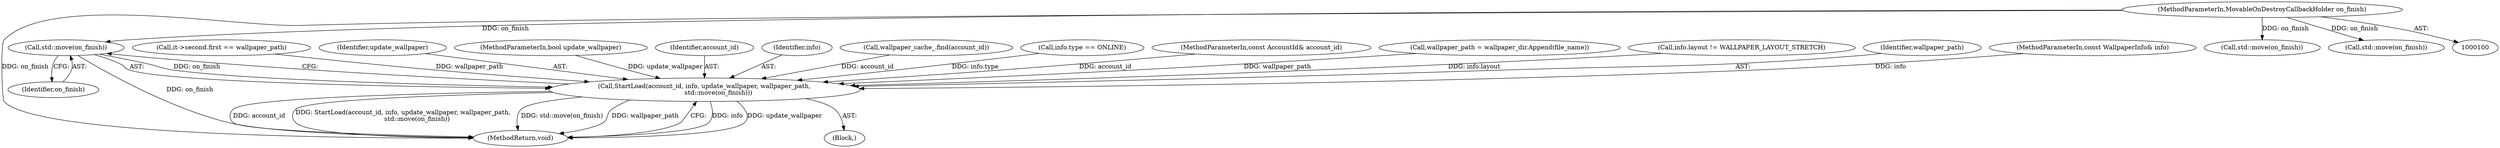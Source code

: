 digraph "0_Chrome_39595f8d4dffcb644d438106dcb64a30c139ff0e_6@API" {
"1000212" [label="(Call,std::move(on_finish))"];
"1000104" [label="(MethodParameterIn,MovableOnDestroyCallbackHolder on_finish)"];
"1000207" [label="(Call,StartLoad(account_id, info, update_wallpaper, wallpaper_path,\n              std::move(on_finish)))"];
"1000195" [label="(Call,it->second.first == wallpaper_path)"];
"1000210" [label="(Identifier,update_wallpaper)"];
"1000103" [label="(MethodParameterIn,bool update_wallpaper)"];
"1000208" [label="(Identifier,account_id)"];
"1000209" [label="(Identifier,info)"];
"1000104" [label="(MethodParameterIn,MovableOnDestroyCallbackHolder on_finish)"];
"1000212" [label="(Call,std::move(on_finish))"];
"1000187" [label="(Call,wallpaper_cache_.find(account_id))"];
"1000142" [label="(Call,info.type == ONLINE)"];
"1000101" [label="(MethodParameterIn,const AccountId& account_id)"];
"1000243" [label="(Call,std::move(on_finish))"];
"1000180" [label="(Call,wallpaper_path = wallpaper_dir.Append(file_name))"];
"1000158" [label="(Call,info.layout != WALLPAPER_LAYOUT_STRETCH)"];
"1000211" [label="(Identifier,wallpaper_path)"];
"1000102" [label="(MethodParameterIn,const WallpaperInfo& info)"];
"1000213" [label="(Identifier,on_finish)"];
"1000253" [label="(Call,std::move(on_finish))"];
"1000255" [label="(MethodReturn,void)"];
"1000147" [label="(Block,)"];
"1000207" [label="(Call,StartLoad(account_id, info, update_wallpaper, wallpaper_path,\n              std::move(on_finish)))"];
"1000212" -> "1000207"  [label="AST: "];
"1000212" -> "1000213"  [label="CFG: "];
"1000213" -> "1000212"  [label="AST: "];
"1000207" -> "1000212"  [label="CFG: "];
"1000212" -> "1000255"  [label="DDG: on_finish"];
"1000212" -> "1000207"  [label="DDG: on_finish"];
"1000104" -> "1000212"  [label="DDG: on_finish"];
"1000104" -> "1000100"  [label="AST: "];
"1000104" -> "1000255"  [label="DDG: on_finish"];
"1000104" -> "1000243"  [label="DDG: on_finish"];
"1000104" -> "1000253"  [label="DDG: on_finish"];
"1000207" -> "1000147"  [label="AST: "];
"1000208" -> "1000207"  [label="AST: "];
"1000209" -> "1000207"  [label="AST: "];
"1000210" -> "1000207"  [label="AST: "];
"1000211" -> "1000207"  [label="AST: "];
"1000255" -> "1000207"  [label="CFG: "];
"1000207" -> "1000255"  [label="DDG: info"];
"1000207" -> "1000255"  [label="DDG: update_wallpaper"];
"1000207" -> "1000255"  [label="DDG: account_id"];
"1000207" -> "1000255"  [label="DDG: StartLoad(account_id, info, update_wallpaper, wallpaper_path,\n              std::move(on_finish))"];
"1000207" -> "1000255"  [label="DDG: std::move(on_finish)"];
"1000207" -> "1000255"  [label="DDG: wallpaper_path"];
"1000187" -> "1000207"  [label="DDG: account_id"];
"1000101" -> "1000207"  [label="DDG: account_id"];
"1000158" -> "1000207"  [label="DDG: info.layout"];
"1000142" -> "1000207"  [label="DDG: info.type"];
"1000102" -> "1000207"  [label="DDG: info"];
"1000103" -> "1000207"  [label="DDG: update_wallpaper"];
"1000195" -> "1000207"  [label="DDG: wallpaper_path"];
"1000180" -> "1000207"  [label="DDG: wallpaper_path"];
}

